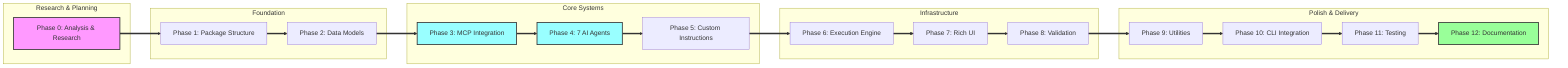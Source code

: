graph LR
    subgraph "Research & Planning"
        P0[Phase 0: Analysis & Research]
    end
    
    subgraph "Foundation"
        P1[Phase 1: Package Structure]
        P2[Phase 2: Data Models]
    end
    
    subgraph "Core Systems"
        P3[Phase 3: MCP Integration]
        P4[Phase 4: 7 AI Agents]
        P5[Phase 5: Custom Instructions]
    end
    
    subgraph "Infrastructure"
        P6[Phase 6: Execution Engine]
        P7[Phase 7: Rich UI]
        P8[Phase 8: Validation]
    end
    
    subgraph "Polish & Delivery"
        P9[Phase 9: Utilities]
        P10[Phase 10: CLI Integration]
        P11[Phase 11: Testing]
        P12[Phase 12: Documentation]
    end
    
    P0 ==> P1
    P1 ==> P2
    P2 ==> P3
    P3 ==> P4
    P4 ==> P5
    P5 ==> P6
    P6 ==> P7
    P7 ==> P8
    P8 ==> P9
    P9 ==> P10
    P10 ==> P11
    P11 ==> P12
    
    style P0 fill:#f9f,stroke:#333,stroke-width:2px
    style P3 fill:#9ff,stroke:#333,stroke-width:2px
    style P4 fill:#9ff,stroke:#333,stroke-width:2px
    style P12 fill:#9f9,stroke:#333,stroke-width:2px